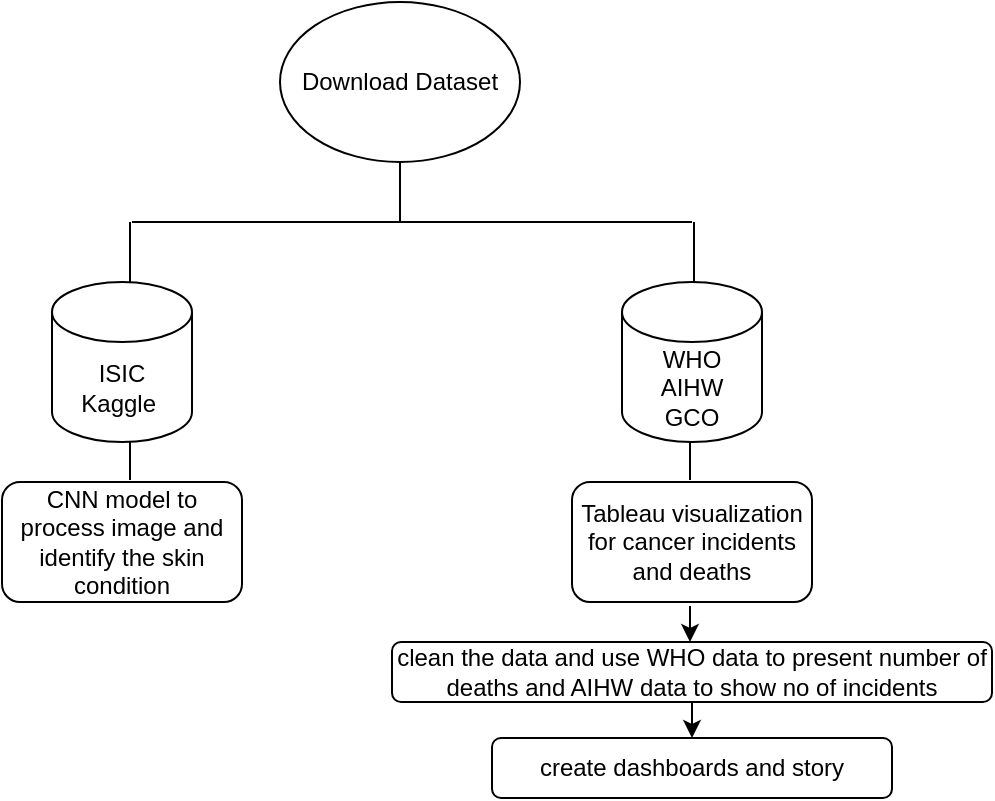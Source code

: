 <mxfile version="22.1.16" type="device">
  <diagram name="Page-1" id="dje1NVGptf4oqYLL5cl6">
    <mxGraphModel dx="1050" dy="621" grid="1" gridSize="10" guides="1" tooltips="1" connect="1" arrows="1" fold="1" page="1" pageScale="1" pageWidth="827" pageHeight="1169" math="0" shadow="0">
      <root>
        <mxCell id="0" />
        <mxCell id="1" parent="0" />
        <mxCell id="PzfliSI68X5vIbCBZoqU-1" value="Download Dataset" style="ellipse;whiteSpace=wrap;html=1;" parent="1" vertex="1">
          <mxGeometry x="354" y="20" width="120" height="80" as="geometry" />
        </mxCell>
        <mxCell id="PzfliSI68X5vIbCBZoqU-4" value="" style="endArrow=none;html=1;rounded=0;" parent="1" edge="1">
          <mxGeometry width="50" height="50" relative="1" as="geometry">
            <mxPoint x="414" y="130" as="sourcePoint" />
            <mxPoint x="414" y="100" as="targetPoint" />
          </mxGeometry>
        </mxCell>
        <mxCell id="PzfliSI68X5vIbCBZoqU-5" value="" style="endArrow=none;html=1;rounded=0;" parent="1" edge="1">
          <mxGeometry width="50" height="50" relative="1" as="geometry">
            <mxPoint x="280" y="130" as="sourcePoint" />
            <mxPoint x="560" y="130" as="targetPoint" />
            <Array as="points">
              <mxPoint x="462" y="130" />
            </Array>
          </mxGeometry>
        </mxCell>
        <mxCell id="PzfliSI68X5vIbCBZoqU-7" value="" style="endArrow=none;html=1;rounded=0;" parent="1" edge="1">
          <mxGeometry width="50" height="50" relative="1" as="geometry">
            <mxPoint x="279" y="160" as="sourcePoint" />
            <mxPoint x="279" y="130" as="targetPoint" />
          </mxGeometry>
        </mxCell>
        <mxCell id="PzfliSI68X5vIbCBZoqU-8" value="" style="endArrow=none;html=1;rounded=0;" parent="1" edge="1">
          <mxGeometry width="50" height="50" relative="1" as="geometry">
            <mxPoint x="561" y="160" as="sourcePoint" />
            <mxPoint x="561" y="130" as="targetPoint" />
          </mxGeometry>
        </mxCell>
        <mxCell id="PzfliSI68X5vIbCBZoqU-9" value="CNN model to process image and identify the skin condition" style="rounded=1;whiteSpace=wrap;html=1;" parent="1" vertex="1">
          <mxGeometry x="215" y="260" width="120" height="60" as="geometry" />
        </mxCell>
        <mxCell id="PzfliSI68X5vIbCBZoqU-10" value="Tableau visualization for cancer incidents and deaths" style="rounded=1;whiteSpace=wrap;html=1;" parent="1" vertex="1">
          <mxGeometry x="500" y="260" width="120" height="60" as="geometry" />
        </mxCell>
        <mxCell id="PzfliSI68X5vIbCBZoqU-16" value="WHO&lt;br&gt;AIHW&lt;br&gt;GCO" style="shape=cylinder3;whiteSpace=wrap;html=1;boundedLbl=1;backgroundOutline=1;size=15;" parent="1" vertex="1">
          <mxGeometry x="525" y="160" width="70" height="80" as="geometry" />
        </mxCell>
        <mxCell id="PzfliSI68X5vIbCBZoqU-17" value="ISIC &lt;br&gt;Kaggle&amp;nbsp;" style="shape=cylinder3;whiteSpace=wrap;html=1;boundedLbl=1;backgroundOutline=1;size=15;" parent="1" vertex="1">
          <mxGeometry x="240" y="160" width="70" height="80" as="geometry" />
        </mxCell>
        <mxCell id="PzfliSI68X5vIbCBZoqU-18" value="" style="endArrow=none;html=1;rounded=0;" parent="1" edge="1">
          <mxGeometry width="50" height="50" relative="1" as="geometry">
            <mxPoint x="279" y="259" as="sourcePoint" />
            <mxPoint x="279" y="240" as="targetPoint" />
          </mxGeometry>
        </mxCell>
        <mxCell id="PzfliSI68X5vIbCBZoqU-19" value="" style="endArrow=none;html=1;rounded=0;" parent="1" edge="1">
          <mxGeometry width="50" height="50" relative="1" as="geometry">
            <mxPoint x="559" y="259" as="sourcePoint" />
            <mxPoint x="559" y="240" as="targetPoint" />
          </mxGeometry>
        </mxCell>
        <mxCell id="PzfliSI68X5vIbCBZoqU-20" value="" style="endArrow=classic;html=1;rounded=0;" parent="1" edge="1">
          <mxGeometry width="50" height="50" relative="1" as="geometry">
            <mxPoint x="559" y="322" as="sourcePoint" />
            <mxPoint x="559" y="340" as="targetPoint" />
          </mxGeometry>
        </mxCell>
        <mxCell id="PzfliSI68X5vIbCBZoqU-21" value="clean the data and use WHO data to present number of deaths and AIHW data to show no of incidents" style="rounded=1;whiteSpace=wrap;html=1;" parent="1" vertex="1">
          <mxGeometry x="410" y="340" width="300" height="30" as="geometry" />
        </mxCell>
        <mxCell id="PzfliSI68X5vIbCBZoqU-23" value="" style="endArrow=classic;html=1;rounded=0;" parent="1" source="PzfliSI68X5vIbCBZoqU-24" edge="1">
          <mxGeometry width="50" height="50" relative="1" as="geometry">
            <mxPoint x="560" y="370" as="sourcePoint" />
            <mxPoint x="560" y="388" as="targetPoint" />
          </mxGeometry>
        </mxCell>
        <mxCell id="PzfliSI68X5vIbCBZoqU-25" value="" style="endArrow=classic;html=1;rounded=0;" parent="1" target="PzfliSI68X5vIbCBZoqU-24" edge="1">
          <mxGeometry width="50" height="50" relative="1" as="geometry">
            <mxPoint x="560" y="370" as="sourcePoint" />
            <mxPoint x="560" y="388" as="targetPoint" />
          </mxGeometry>
        </mxCell>
        <mxCell id="PzfliSI68X5vIbCBZoqU-24" value="create dashboards and story" style="rounded=1;whiteSpace=wrap;html=1;" parent="1" vertex="1">
          <mxGeometry x="460" y="388" width="200" height="30" as="geometry" />
        </mxCell>
      </root>
    </mxGraphModel>
  </diagram>
</mxfile>
